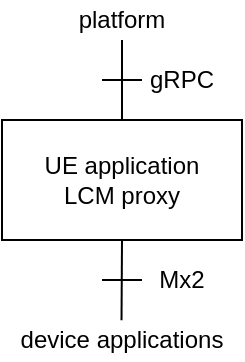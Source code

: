 <mxfile version="10.7.5" type="device"><diagram id="2c8E74HNY2WM9qRNQ0KC" name="Page-1"><mxGraphModel dx="743" dy="693" grid="1" gridSize="10" guides="1" tooltips="1" connect="1" arrows="1" fold="1" page="1" pageScale="1" pageWidth="827" pageHeight="1169" math="0" shadow="0"><root><mxCell id="0"/><mxCell id="1" parent="0"/><mxCell id="sPw2zjsBl2FQw6VDYtiY-1" value="UE application&lt;br&gt;LCM proxy&lt;br&gt;" style="rounded=0;whiteSpace=wrap;html=1;" vertex="1" parent="1"><mxGeometry x="280" y="160" width="120" height="60" as="geometry"/></mxCell><mxCell id="sPw2zjsBl2FQw6VDYtiY-2" value="" style="endArrow=none;html=1;exitX=0.5;exitY=0;exitDx=0;exitDy=0;" edge="1" parent="1" source="sPw2zjsBl2FQw6VDYtiY-1"><mxGeometry width="50" height="50" relative="1" as="geometry"><mxPoint x="330" y="150" as="sourcePoint"/><mxPoint x="340" y="120" as="targetPoint"/></mxGeometry></mxCell><mxCell id="sPw2zjsBl2FQw6VDYtiY-3" value="" style="endArrow=none;html=1;" edge="1" parent="1"><mxGeometry width="50" height="50" relative="1" as="geometry"><mxPoint x="330" y="140" as="sourcePoint"/><mxPoint x="350" y="140" as="targetPoint"/></mxGeometry></mxCell><mxCell id="sPw2zjsBl2FQw6VDYtiY-4" value="" style="endArrow=none;html=1;exitX=0.5;exitY=0;exitDx=0;exitDy=0;" edge="1" parent="1"><mxGeometry width="50" height="50" relative="1" as="geometry"><mxPoint x="339.759" y="260.103" as="sourcePoint"/><mxPoint x="340" y="220" as="targetPoint"/></mxGeometry></mxCell><mxCell id="sPw2zjsBl2FQw6VDYtiY-5" value="" style="endArrow=none;html=1;" edge="1" parent="1"><mxGeometry width="50" height="50" relative="1" as="geometry"><mxPoint x="330" y="240" as="sourcePoint"/><mxPoint x="350" y="240" as="targetPoint"/></mxGeometry></mxCell><mxCell id="sPw2zjsBl2FQw6VDYtiY-6" value="platform" style="text;html=1;strokeColor=none;fillColor=none;align=center;verticalAlign=middle;whiteSpace=wrap;rounded=0;" vertex="1" parent="1"><mxGeometry x="300" y="100" width="80" height="20" as="geometry"/></mxCell><mxCell id="sPw2zjsBl2FQw6VDYtiY-7" value="gRPC" style="text;html=1;strokeColor=none;fillColor=none;align=center;verticalAlign=middle;whiteSpace=wrap;rounded=0;" vertex="1" parent="1"><mxGeometry x="350" y="130" width="40" height="20" as="geometry"/></mxCell><mxCell id="sPw2zjsBl2FQw6VDYtiY-8" value="Mx2" style="text;html=1;strokeColor=none;fillColor=none;align=center;verticalAlign=middle;whiteSpace=wrap;rounded=0;" vertex="1" parent="1"><mxGeometry x="350" y="230" width="40" height="20" as="geometry"/></mxCell><mxCell id="sPw2zjsBl2FQw6VDYtiY-9" value="device applications" style="text;html=1;strokeColor=none;fillColor=none;align=center;verticalAlign=middle;whiteSpace=wrap;rounded=0;" vertex="1" parent="1"><mxGeometry x="280" y="260" width="120" height="20" as="geometry"/></mxCell></root></mxGraphModel></diagram></mxfile>